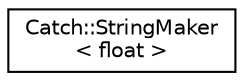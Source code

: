 digraph "Graphical Class Hierarchy"
{
  edge [fontname="Helvetica",fontsize="10",labelfontname="Helvetica",labelfontsize="10"];
  node [fontname="Helvetica",fontsize="10",shape=record];
  rankdir="LR";
  Node0 [label="Catch::StringMaker\l\< float \>",height=0.2,width=0.4,color="black", fillcolor="white", style="filled",URL="$structCatch_1_1StringMaker_3_01float_01_4.html"];
}
